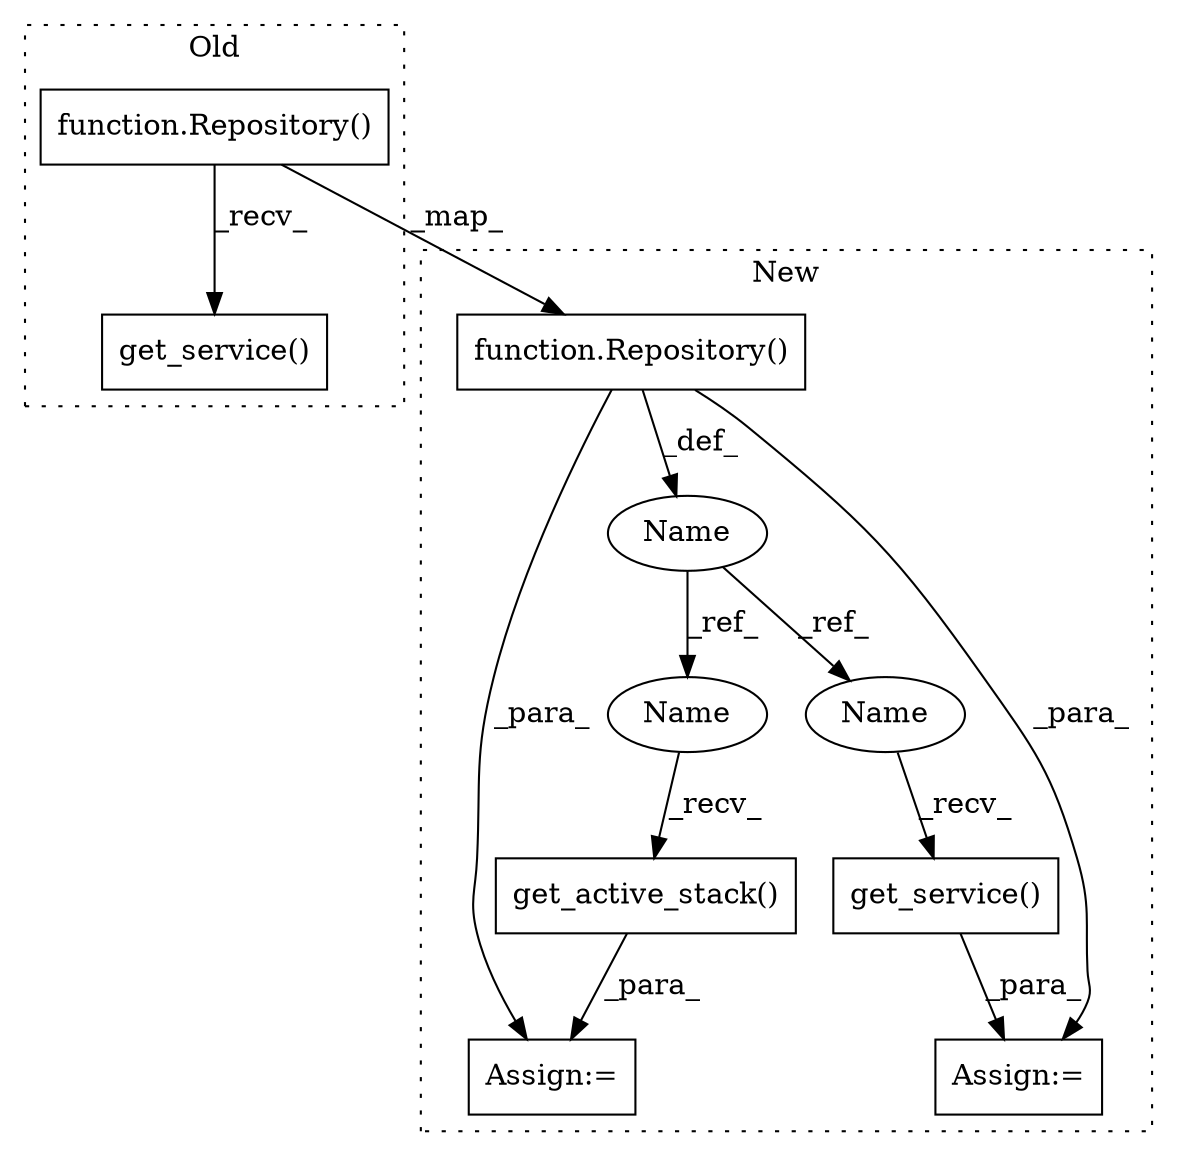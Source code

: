 digraph G {
subgraph cluster0 {
1 [label="get_service()" a="75" s="2198" l="26" shape="box"];
4 [label="function.Repository()" a="75" s="2198" l="12" shape="box"];
label = "Old";
style="dotted";
}
subgraph cluster1 {
2 [label="get_service()" a="75" s="2302" l="18" shape="box"];
3 [label="function.Repository()" a="75" s="2195" l="12" shape="box"];
5 [label="Name" a="87" s="2188" l="4" shape="ellipse"];
6 [label="get_active_stack()" a="75" s="2240" l="23" shape="box"];
7 [label="Assign:=" a="68" s="2237" l="3" shape="box"];
8 [label="Assign:=" a="68" s="2299" l="3" shape="box"];
9 [label="Name" a="87" s="2240" l="4" shape="ellipse"];
10 [label="Name" a="87" s="2302" l="4" shape="ellipse"];
label = "New";
style="dotted";
}
2 -> 8 [label="_para_"];
3 -> 8 [label="_para_"];
3 -> 7 [label="_para_"];
3 -> 5 [label="_def_"];
4 -> 1 [label="_recv_"];
4 -> 3 [label="_map_"];
5 -> 10 [label="_ref_"];
5 -> 9 [label="_ref_"];
6 -> 7 [label="_para_"];
9 -> 6 [label="_recv_"];
10 -> 2 [label="_recv_"];
}